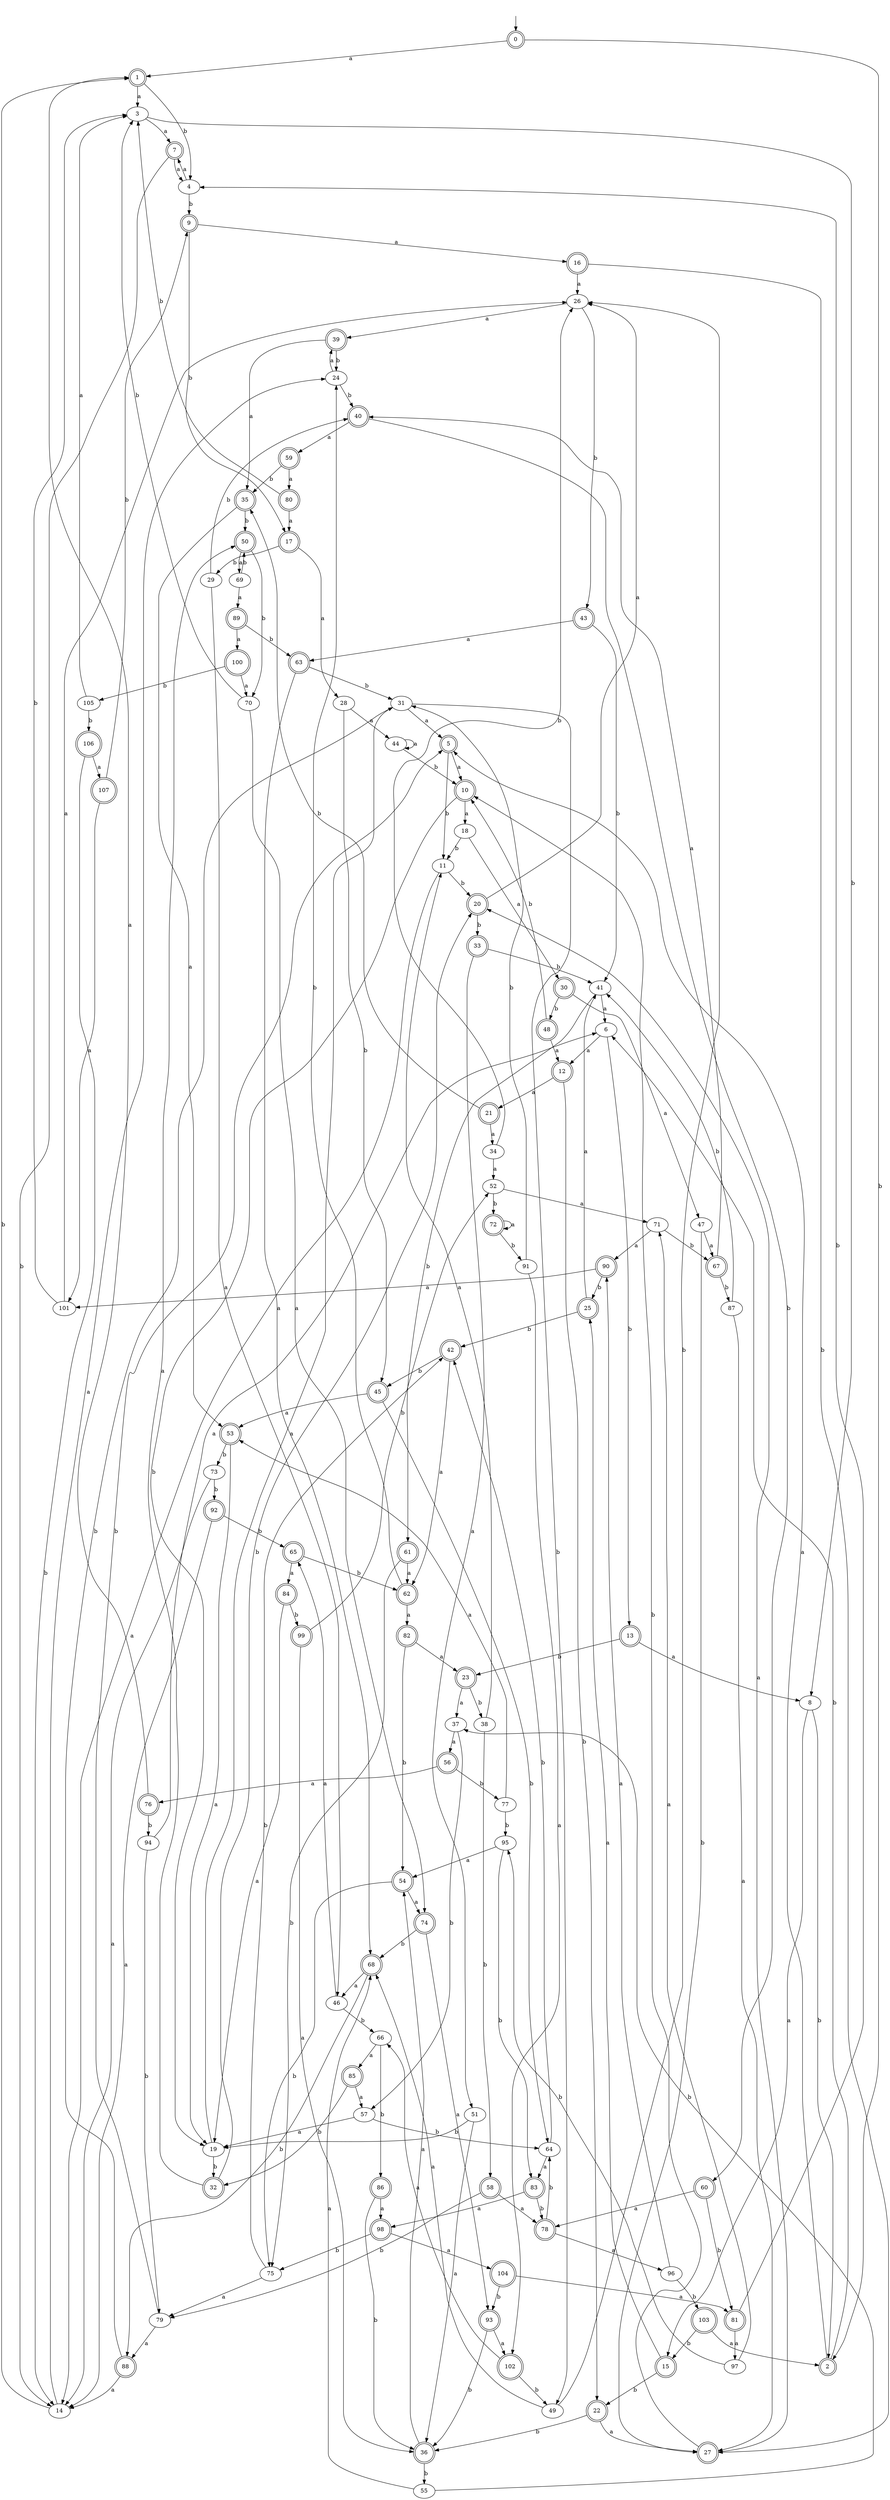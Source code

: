 digraph RandomDFA {
  __start0 [label="", shape=none];
  __start0 -> 0 [label=""];
  0 [shape=circle] [shape=doublecircle]
  0 -> 1 [label="a"]
  0 -> 2 [label="b"]
  1 [shape=doublecircle]
  1 -> 3 [label="a"]
  1 -> 4 [label="b"]
  2 [shape=doublecircle]
  2 -> 5 [label="a"]
  2 -> 6 [label="b"]
  3
  3 -> 7 [label="a"]
  3 -> 8 [label="b"]
  4
  4 -> 7 [label="a"]
  4 -> 9 [label="b"]
  5 [shape=doublecircle]
  5 -> 10 [label="a"]
  5 -> 11 [label="b"]
  6
  6 -> 12 [label="a"]
  6 -> 13 [label="b"]
  7 [shape=doublecircle]
  7 -> 4 [label="a"]
  7 -> 14 [label="b"]
  8
  8 -> 15 [label="a"]
  8 -> 2 [label="b"]
  9 [shape=doublecircle]
  9 -> 16 [label="a"]
  9 -> 17 [label="b"]
  10 [shape=doublecircle]
  10 -> 18 [label="a"]
  10 -> 19 [label="b"]
  11
  11 -> 14 [label="a"]
  11 -> 20 [label="b"]
  12 [shape=doublecircle]
  12 -> 21 [label="a"]
  12 -> 22 [label="b"]
  13 [shape=doublecircle]
  13 -> 8 [label="a"]
  13 -> 23 [label="b"]
  14
  14 -> 24 [label="a"]
  14 -> 1 [label="b"]
  15 [shape=doublecircle]
  15 -> 25 [label="a"]
  15 -> 22 [label="b"]
  16 [shape=doublecircle]
  16 -> 26 [label="a"]
  16 -> 27 [label="b"]
  17 [shape=doublecircle]
  17 -> 28 [label="a"]
  17 -> 29 [label="b"]
  18
  18 -> 30 [label="a"]
  18 -> 11 [label="b"]
  19
  19 -> 31 [label="a"]
  19 -> 32 [label="b"]
  20 [shape=doublecircle]
  20 -> 26 [label="a"]
  20 -> 33 [label="b"]
  21 [shape=doublecircle]
  21 -> 34 [label="a"]
  21 -> 35 [label="b"]
  22 [shape=doublecircle]
  22 -> 27 [label="a"]
  22 -> 36 [label="b"]
  23 [shape=doublecircle]
  23 -> 37 [label="a"]
  23 -> 38 [label="b"]
  24
  24 -> 39 [label="a"]
  24 -> 40 [label="b"]
  25 [shape=doublecircle]
  25 -> 41 [label="a"]
  25 -> 42 [label="b"]
  26
  26 -> 39 [label="a"]
  26 -> 43 [label="b"]
  27 [shape=doublecircle]
  27 -> 20 [label="a"]
  27 -> 10 [label="b"]
  28
  28 -> 44 [label="a"]
  28 -> 45 [label="b"]
  29
  29 -> 46 [label="a"]
  29 -> 40 [label="b"]
  30 [shape=doublecircle]
  30 -> 47 [label="a"]
  30 -> 48 [label="b"]
  31
  31 -> 5 [label="a"]
  31 -> 49 [label="b"]
  32 [shape=doublecircle]
  32 -> 50 [label="a"]
  32 -> 20 [label="b"]
  33 [shape=doublecircle]
  33 -> 51 [label="a"]
  33 -> 41 [label="b"]
  34
  34 -> 52 [label="a"]
  34 -> 26 [label="b"]
  35 [shape=doublecircle]
  35 -> 53 [label="a"]
  35 -> 50 [label="b"]
  36 [shape=doublecircle]
  36 -> 54 [label="a"]
  36 -> 55 [label="b"]
  37
  37 -> 56 [label="a"]
  37 -> 57 [label="b"]
  38
  38 -> 11 [label="a"]
  38 -> 58 [label="b"]
  39 [shape=doublecircle]
  39 -> 35 [label="a"]
  39 -> 24 [label="b"]
  40 [shape=doublecircle]
  40 -> 59 [label="a"]
  40 -> 60 [label="b"]
  41
  41 -> 6 [label="a"]
  41 -> 61 [label="b"]
  42 [shape=doublecircle]
  42 -> 62 [label="a"]
  42 -> 45 [label="b"]
  43 [shape=doublecircle]
  43 -> 63 [label="a"]
  43 -> 41 [label="b"]
  44
  44 -> 44 [label="a"]
  44 -> 10 [label="b"]
  45 [shape=doublecircle]
  45 -> 53 [label="a"]
  45 -> 64 [label="b"]
  46
  46 -> 65 [label="a"]
  46 -> 66 [label="b"]
  47
  47 -> 67 [label="a"]
  47 -> 27 [label="b"]
  48 [shape=doublecircle]
  48 -> 12 [label="a"]
  48 -> 10 [label="b"]
  49
  49 -> 68 [label="a"]
  49 -> 26 [label="b"]
  50 [shape=doublecircle]
  50 -> 69 [label="a"]
  50 -> 70 [label="b"]
  51
  51 -> 36 [label="a"]
  51 -> 19 [label="b"]
  52
  52 -> 71 [label="a"]
  52 -> 72 [label="b"]
  53 [shape=doublecircle]
  53 -> 19 [label="a"]
  53 -> 73 [label="b"]
  54 [shape=doublecircle]
  54 -> 74 [label="a"]
  54 -> 75 [label="b"]
  55
  55 -> 68 [label="a"]
  55 -> 37 [label="b"]
  56 [shape=doublecircle]
  56 -> 76 [label="a"]
  56 -> 77 [label="b"]
  57
  57 -> 19 [label="a"]
  57 -> 64 [label="b"]
  58 [shape=doublecircle]
  58 -> 78 [label="a"]
  58 -> 79 [label="b"]
  59 [shape=doublecircle]
  59 -> 80 [label="a"]
  59 -> 35 [label="b"]
  60 [shape=doublecircle]
  60 -> 78 [label="a"]
  60 -> 81 [label="b"]
  61 [shape=doublecircle]
  61 -> 62 [label="a"]
  61 -> 75 [label="b"]
  62 [shape=doublecircle]
  62 -> 82 [label="a"]
  62 -> 24 [label="b"]
  63 [shape=doublecircle]
  63 -> 68 [label="a"]
  63 -> 31 [label="b"]
  64
  64 -> 83 [label="a"]
  64 -> 42 [label="b"]
  65 [shape=doublecircle]
  65 -> 84 [label="a"]
  65 -> 62 [label="b"]
  66
  66 -> 85 [label="a"]
  66 -> 86 [label="b"]
  67 [shape=doublecircle]
  67 -> 40 [label="a"]
  67 -> 87 [label="b"]
  68 [shape=doublecircle]
  68 -> 46 [label="a"]
  68 -> 88 [label="b"]
  69
  69 -> 89 [label="a"]
  69 -> 50 [label="b"]
  70
  70 -> 74 [label="a"]
  70 -> 3 [label="b"]
  71
  71 -> 90 [label="a"]
  71 -> 67 [label="b"]
  72 [shape=doublecircle]
  72 -> 72 [label="a"]
  72 -> 91 [label="b"]
  73
  73 -> 14 [label="a"]
  73 -> 92 [label="b"]
  74 [shape=doublecircle]
  74 -> 93 [label="a"]
  74 -> 68 [label="b"]
  75
  75 -> 79 [label="a"]
  75 -> 42 [label="b"]
  76 [shape=doublecircle]
  76 -> 1 [label="a"]
  76 -> 94 [label="b"]
  77
  77 -> 53 [label="a"]
  77 -> 95 [label="b"]
  78 [shape=doublecircle]
  78 -> 96 [label="a"]
  78 -> 64 [label="b"]
  79
  79 -> 88 [label="a"]
  79 -> 5 [label="b"]
  80 [shape=doublecircle]
  80 -> 17 [label="a"]
  80 -> 3 [label="b"]
  81 [shape=doublecircle]
  81 -> 97 [label="a"]
  81 -> 4 [label="b"]
  82 [shape=doublecircle]
  82 -> 23 [label="a"]
  82 -> 54 [label="b"]
  83 [shape=doublecircle]
  83 -> 98 [label="a"]
  83 -> 78 [label="b"]
  84 [shape=doublecircle]
  84 -> 19 [label="a"]
  84 -> 99 [label="b"]
  85 [shape=doublecircle]
  85 -> 57 [label="a"]
  85 -> 32 [label="b"]
  86 [shape=doublecircle]
  86 -> 98 [label="a"]
  86 -> 36 [label="b"]
  87
  87 -> 27 [label="a"]
  87 -> 41 [label="b"]
  88 [shape=doublecircle]
  88 -> 14 [label="a"]
  88 -> 31 [label="b"]
  89 [shape=doublecircle]
  89 -> 100 [label="a"]
  89 -> 63 [label="b"]
  90 [shape=doublecircle]
  90 -> 101 [label="a"]
  90 -> 25 [label="b"]
  91
  91 -> 102 [label="a"]
  91 -> 31 [label="b"]
  92 [shape=doublecircle]
  92 -> 14 [label="a"]
  92 -> 65 [label="b"]
  93 [shape=doublecircle]
  93 -> 102 [label="a"]
  93 -> 36 [label="b"]
  94
  94 -> 6 [label="a"]
  94 -> 79 [label="b"]
  95
  95 -> 54 [label="a"]
  95 -> 83 [label="b"]
  96
  96 -> 90 [label="a"]
  96 -> 103 [label="b"]
  97
  97 -> 71 [label="a"]
  97 -> 95 [label="b"]
  98 [shape=doublecircle]
  98 -> 104 [label="a"]
  98 -> 75 [label="b"]
  99 [shape=doublecircle]
  99 -> 36 [label="a"]
  99 -> 52 [label="b"]
  100 [shape=doublecircle]
  100 -> 70 [label="a"]
  100 -> 105 [label="b"]
  101
  101 -> 26 [label="a"]
  101 -> 3 [label="b"]
  102 [shape=doublecircle]
  102 -> 66 [label="a"]
  102 -> 49 [label="b"]
  103 [shape=doublecircle]
  103 -> 2 [label="a"]
  103 -> 15 [label="b"]
  104 [shape=doublecircle]
  104 -> 81 [label="a"]
  104 -> 93 [label="b"]
  105
  105 -> 3 [label="a"]
  105 -> 106 [label="b"]
  106 [shape=doublecircle]
  106 -> 107 [label="a"]
  106 -> 14 [label="b"]
  107 [shape=doublecircle]
  107 -> 101 [label="a"]
  107 -> 9 [label="b"]
}
